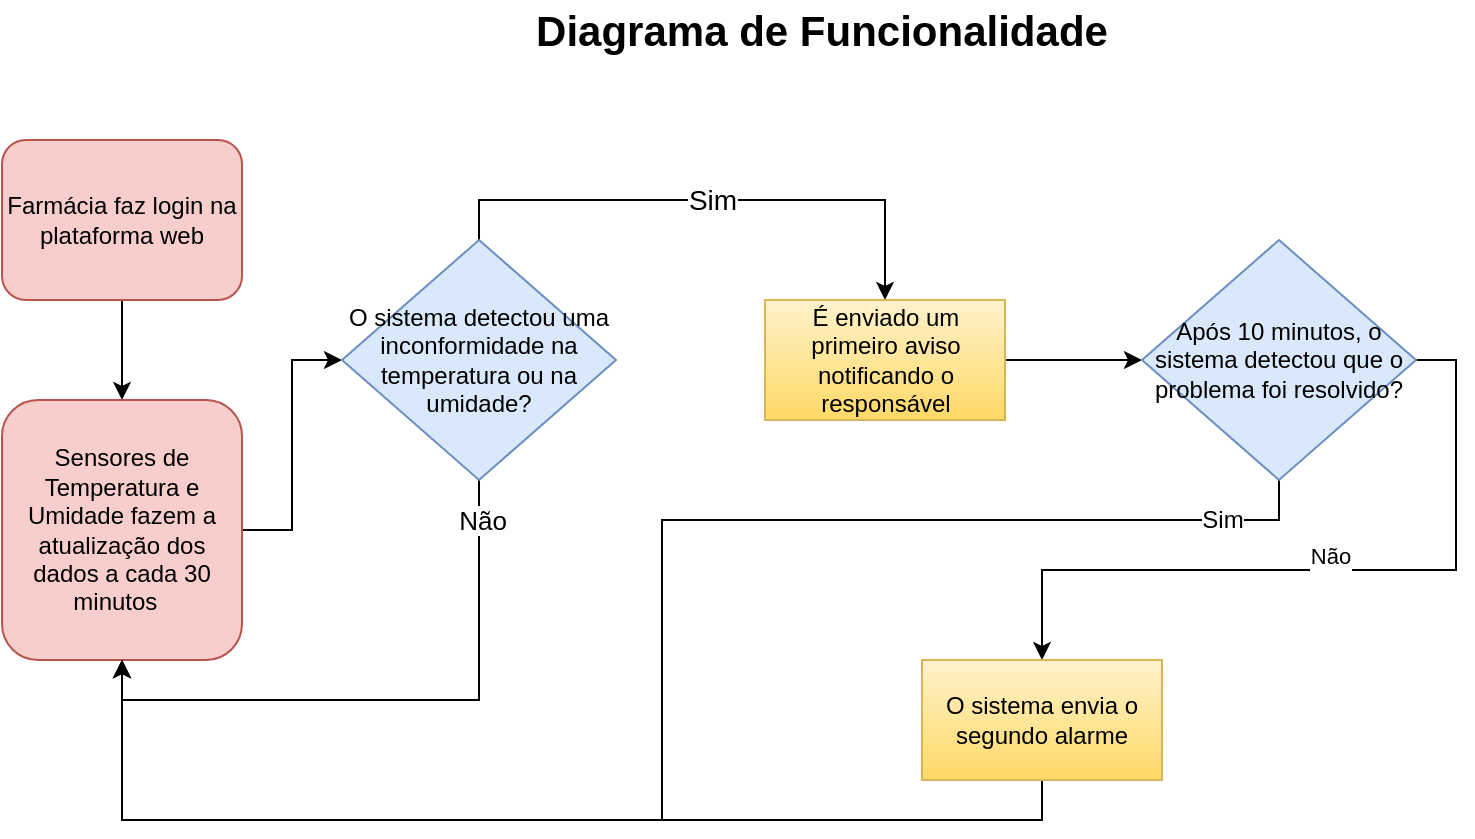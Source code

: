 <mxfile version="10.6.0" type="onedrive"><diagram id="NKx3AAI3bCXgt3iw5Uq-" name="Page-1"><mxGraphModel dx="840" dy="494" grid="1" gridSize="10" guides="1" tooltips="1" connect="1" arrows="1" fold="1" page="1" pageScale="1" pageWidth="827" pageHeight="1169" math="0" shadow="0"><root><mxCell id="0"/><mxCell id="1" parent="0"/><mxCell id="hy5RipNF_gqQGjXxB5rh-22" style="edgeStyle=orthogonalEdgeStyle;rounded=0;orthogonalLoop=1;jettySize=auto;html=1;exitX=0.5;exitY=1;exitDx=0;exitDy=0;" edge="1" parent="1" source="hy5RipNF_gqQGjXxB5rh-3" target="hy5RipNF_gqQGjXxB5rh-4"><mxGeometry relative="1" as="geometry"/></mxCell><mxCell id="hy5RipNF_gqQGjXxB5rh-3" value="Farmácia faz login na plataforma web" style="rounded=1;whiteSpace=wrap;html=1;fillColor=#f8cecc;strokeColor=#b85450;" vertex="1" parent="1"><mxGeometry x="40" y="100" width="120" height="80" as="geometry"/></mxCell><mxCell id="hy5RipNF_gqQGjXxB5rh-30" style="edgeStyle=orthogonalEdgeStyle;rounded=0;orthogonalLoop=1;jettySize=auto;html=1;exitX=1;exitY=0.5;exitDx=0;exitDy=0;entryX=0;entryY=0.5;entryDx=0;entryDy=0;" edge="1" parent="1" source="hy5RipNF_gqQGjXxB5rh-4" target="hy5RipNF_gqQGjXxB5rh-11"><mxGeometry relative="1" as="geometry"/></mxCell><mxCell id="hy5RipNF_gqQGjXxB5rh-4" value="Sensores de Temperatura e Umidade fazem a atualização dos dados a cada 30 minutos&amp;nbsp;&amp;nbsp;" style="rounded=1;whiteSpace=wrap;html=1;fillColor=#f8cecc;strokeColor=#b85450;" vertex="1" parent="1"><mxGeometry x="40" y="230" width="120" height="130" as="geometry"/></mxCell><mxCell id="hy5RipNF_gqQGjXxB5rh-39" value="Sim" style="edgeStyle=orthogonalEdgeStyle;rounded=0;orthogonalLoop=1;jettySize=auto;html=1;exitX=0.5;exitY=0;exitDx=0;exitDy=0;entryX=0.5;entryY=0;entryDx=0;entryDy=0;fontSize=14;" edge="1" parent="1" source="hy5RipNF_gqQGjXxB5rh-11" target="hy5RipNF_gqQGjXxB5rh-12"><mxGeometry relative="1" as="geometry"/></mxCell><mxCell id="hy5RipNF_gqQGjXxB5rh-45" style="edgeStyle=orthogonalEdgeStyle;rounded=0;orthogonalLoop=1;jettySize=auto;html=1;exitX=0.5;exitY=1;exitDx=0;exitDy=0;entryX=0.5;entryY=1;entryDx=0;entryDy=0;fontSize=13;" edge="1" parent="1" source="hy5RipNF_gqQGjXxB5rh-11" target="hy5RipNF_gqQGjXxB5rh-4"><mxGeometry relative="1" as="geometry"/></mxCell><mxCell id="hy5RipNF_gqQGjXxB5rh-46" value="Não" style="text;html=1;resizable=0;points=[];align=center;verticalAlign=middle;labelBackgroundColor=#ffffff;fontSize=13;" vertex="1" connectable="0" parent="hy5RipNF_gqQGjXxB5rh-45"><mxGeometry x="-0.871" y="1" relative="1" as="geometry"><mxPoint as="offset"/></mxGeometry></mxCell><mxCell id="hy5RipNF_gqQGjXxB5rh-11" value="O sistema detectou uma inconformidade na temperatura ou na umidade?" style="rhombus;whiteSpace=wrap;html=1;fillColor=#dae8fc;strokeColor=#6c8ebf;" vertex="1" parent="1"><mxGeometry x="210" y="150" width="137" height="120" as="geometry"/></mxCell><mxCell id="hy5RipNF_gqQGjXxB5rh-31" style="edgeStyle=orthogonalEdgeStyle;rounded=0;orthogonalLoop=1;jettySize=auto;html=1;exitX=1;exitY=0.5;exitDx=0;exitDy=0;entryX=0;entryY=0.5;entryDx=0;entryDy=0;" edge="1" parent="1" source="hy5RipNF_gqQGjXxB5rh-12" target="hy5RipNF_gqQGjXxB5rh-16"><mxGeometry relative="1" as="geometry"/></mxCell><mxCell id="hy5RipNF_gqQGjXxB5rh-12" value="É enviado um primeiro aviso notificando o responsável" style="rounded=0;whiteSpace=wrap;html=1;fillColor=#fff2cc;strokeColor=#d6b656;gradientColor=#ffd966;" vertex="1" parent="1"><mxGeometry x="421.5" y="180" width="120" height="60" as="geometry"/></mxCell><mxCell id="hy5RipNF_gqQGjXxB5rh-19" value="Não&lt;br&gt;&lt;br&gt;" style="edgeStyle=orthogonalEdgeStyle;rounded=0;orthogonalLoop=1;jettySize=auto;html=1;exitX=1;exitY=0.5;exitDx=0;exitDy=0;entryX=0.5;entryY=0;entryDx=0;entryDy=0;" edge="1" parent="1" source="hy5RipNF_gqQGjXxB5rh-16" target="hy5RipNF_gqQGjXxB5rh-20"><mxGeometry relative="1" as="geometry"><mxPoint x="560" y="330" as="targetPoint"/></mxGeometry></mxCell><mxCell id="hy5RipNF_gqQGjXxB5rh-40" value="Sim" style="edgeStyle=orthogonalEdgeStyle;rounded=0;orthogonalLoop=1;jettySize=auto;html=1;exitX=0.5;exitY=1;exitDx=0;exitDy=0;entryX=0.5;entryY=1;entryDx=0;entryDy=0;fontSize=12;" edge="1" parent="1" source="hy5RipNF_gqQGjXxB5rh-16" target="hy5RipNF_gqQGjXxB5rh-4"><mxGeometry x="-0.882" relative="1" as="geometry"><Array as="points"><mxPoint x="679" y="290"/><mxPoint x="370" y="290"/><mxPoint x="370" y="440"/><mxPoint x="100" y="440"/></Array><mxPoint as="offset"/></mxGeometry></mxCell><mxCell id="hy5RipNF_gqQGjXxB5rh-16" value="Após 10 minutos, o sistema detectou que o problema foi resolvido?" style="rhombus;whiteSpace=wrap;html=1;fillColor=#dae8fc;strokeColor=#6c8ebf;" vertex="1" parent="1"><mxGeometry x="610" y="150" width="137" height="120" as="geometry"/></mxCell><mxCell id="hy5RipNF_gqQGjXxB5rh-47" style="edgeStyle=orthogonalEdgeStyle;rounded=0;orthogonalLoop=1;jettySize=auto;html=1;exitX=0.5;exitY=1;exitDx=0;exitDy=0;entryX=0.5;entryY=1;entryDx=0;entryDy=0;fontSize=13;" edge="1" parent="1" source="hy5RipNF_gqQGjXxB5rh-20" target="hy5RipNF_gqQGjXxB5rh-4"><mxGeometry relative="1" as="geometry"/></mxCell><mxCell id="hy5RipNF_gqQGjXxB5rh-20" value="O sistema envia o segundo alarme" style="rounded=0;whiteSpace=wrap;html=1;gradientColor=#ffd966;fillColor=#fff2cc;strokeColor=#d6b656;" vertex="1" parent="1"><mxGeometry x="500" y="360" width="120" height="60" as="geometry"/></mxCell><mxCell id="hy5RipNF_gqQGjXxB5rh-36" value="Diagrama de Funcionalidade" style="text;html=1;strokeColor=none;fillColor=none;align=center;verticalAlign=middle;whiteSpace=wrap;rounded=0;fontStyle=1;spacingTop=0;fontSize=21;" vertex="1" parent="1"><mxGeometry x="290" y="30" width="320" height="30" as="geometry"/></mxCell></root></mxGraphModel></diagram></mxfile>